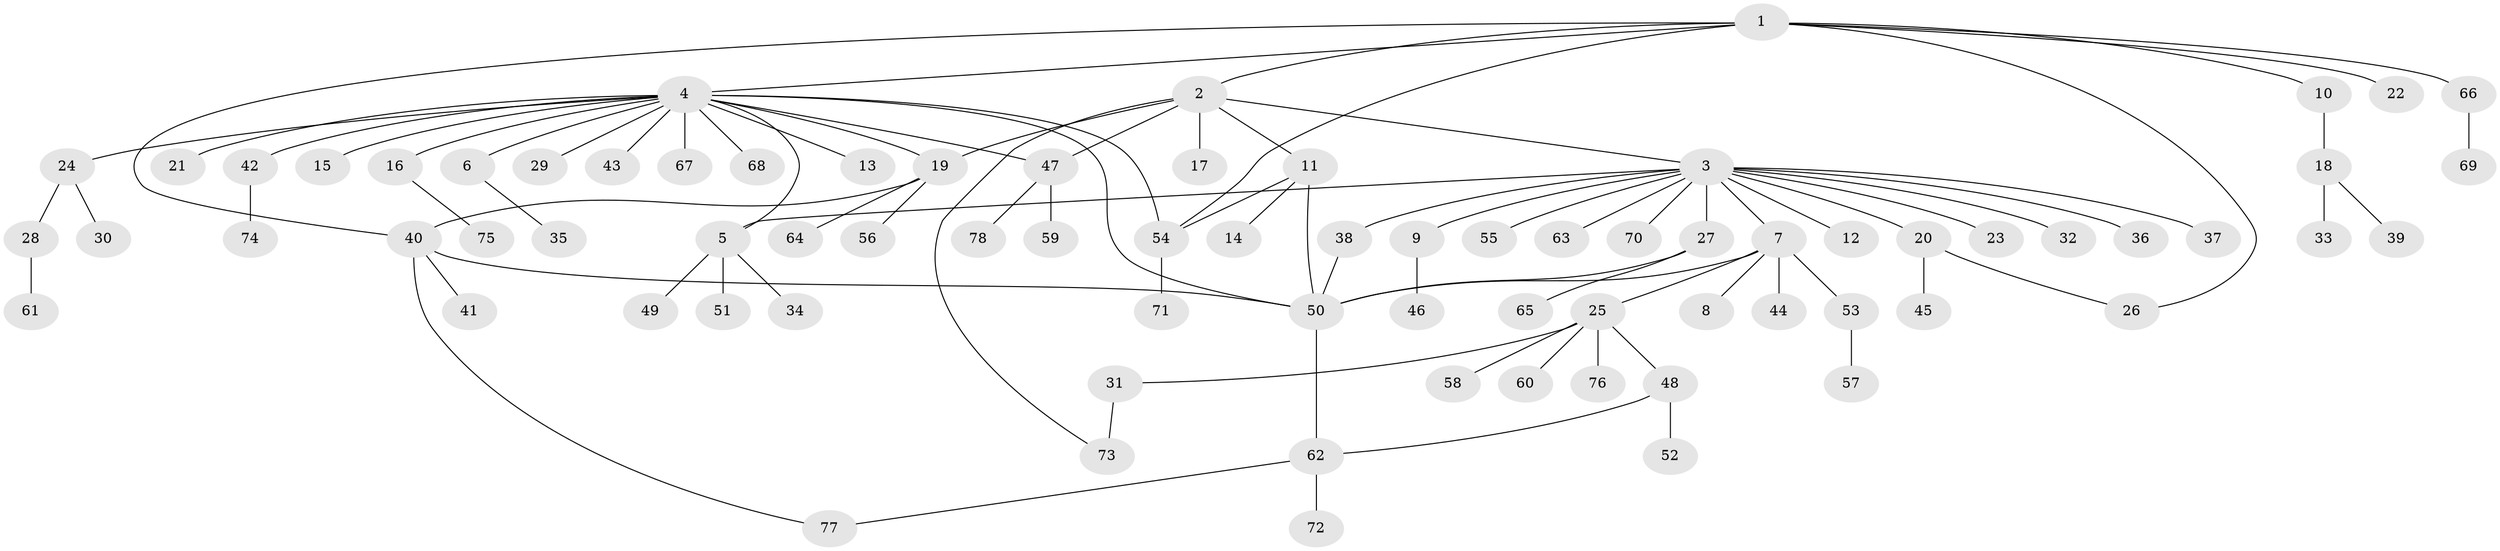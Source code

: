 // Generated by graph-tools (version 1.1) at 2025/35/03/09/25 02:35:47]
// undirected, 78 vertices, 92 edges
graph export_dot {
graph [start="1"]
  node [color=gray90,style=filled];
  1;
  2;
  3;
  4;
  5;
  6;
  7;
  8;
  9;
  10;
  11;
  12;
  13;
  14;
  15;
  16;
  17;
  18;
  19;
  20;
  21;
  22;
  23;
  24;
  25;
  26;
  27;
  28;
  29;
  30;
  31;
  32;
  33;
  34;
  35;
  36;
  37;
  38;
  39;
  40;
  41;
  42;
  43;
  44;
  45;
  46;
  47;
  48;
  49;
  50;
  51;
  52;
  53;
  54;
  55;
  56;
  57;
  58;
  59;
  60;
  61;
  62;
  63;
  64;
  65;
  66;
  67;
  68;
  69;
  70;
  71;
  72;
  73;
  74;
  75;
  76;
  77;
  78;
  1 -- 2;
  1 -- 4;
  1 -- 10;
  1 -- 22;
  1 -- 26;
  1 -- 40;
  1 -- 54;
  1 -- 66;
  2 -- 3;
  2 -- 11;
  2 -- 17;
  2 -- 19;
  2 -- 47;
  2 -- 73;
  3 -- 5;
  3 -- 7;
  3 -- 9;
  3 -- 12;
  3 -- 20;
  3 -- 23;
  3 -- 27;
  3 -- 32;
  3 -- 36;
  3 -- 37;
  3 -- 38;
  3 -- 55;
  3 -- 63;
  3 -- 70;
  4 -- 5;
  4 -- 6;
  4 -- 13;
  4 -- 15;
  4 -- 16;
  4 -- 19;
  4 -- 21;
  4 -- 24;
  4 -- 29;
  4 -- 42;
  4 -- 43;
  4 -- 47;
  4 -- 50;
  4 -- 54;
  4 -- 67;
  4 -- 68;
  5 -- 34;
  5 -- 49;
  5 -- 51;
  6 -- 35;
  7 -- 8;
  7 -- 25;
  7 -- 44;
  7 -- 50;
  7 -- 53;
  9 -- 46;
  10 -- 18;
  11 -- 14;
  11 -- 50;
  11 -- 54;
  16 -- 75;
  18 -- 33;
  18 -- 39;
  19 -- 40;
  19 -- 56;
  19 -- 64;
  20 -- 26;
  20 -- 45;
  24 -- 28;
  24 -- 30;
  25 -- 31;
  25 -- 48;
  25 -- 58;
  25 -- 60;
  25 -- 76;
  27 -- 50;
  27 -- 65;
  28 -- 61;
  31 -- 73;
  38 -- 50;
  40 -- 41;
  40 -- 50;
  40 -- 77;
  42 -- 74;
  47 -- 59;
  47 -- 78;
  48 -- 52;
  48 -- 62;
  50 -- 62;
  53 -- 57;
  54 -- 71;
  62 -- 72;
  62 -- 77;
  66 -- 69;
}
